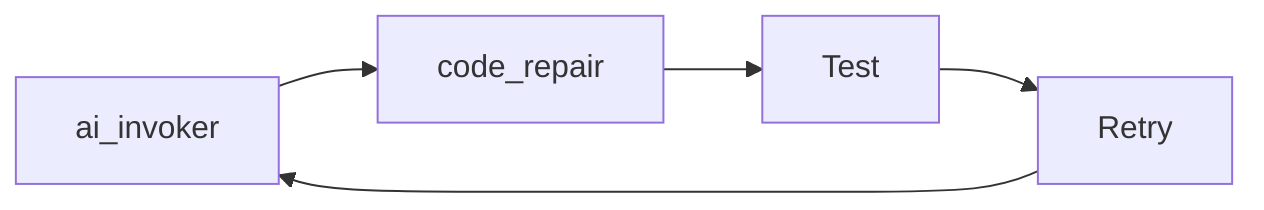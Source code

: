 flowchart LR
    ai_invoker[ai_invoker] --> code_repair[code_repair]
    code_repair --> test[Test]
    test --> retry[Retry]
    retry --> ai_invoker